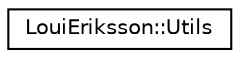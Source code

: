 digraph "Graphical Class Hierarchy"
{
 // LATEX_PDF_SIZE
  edge [fontname="Helvetica",fontsize="10",labelfontname="Helvetica",labelfontsize="10"];
  node [fontname="Helvetica",fontsize="10",shape=record];
  rankdir="LR";
  Node0 [label="LouiEriksson::Utils",height=0.2,width=0.4,color="black", fillcolor="white", style="filled",URL="$class_loui_eriksson_1_1_utils.html",tooltip=" "];
}
